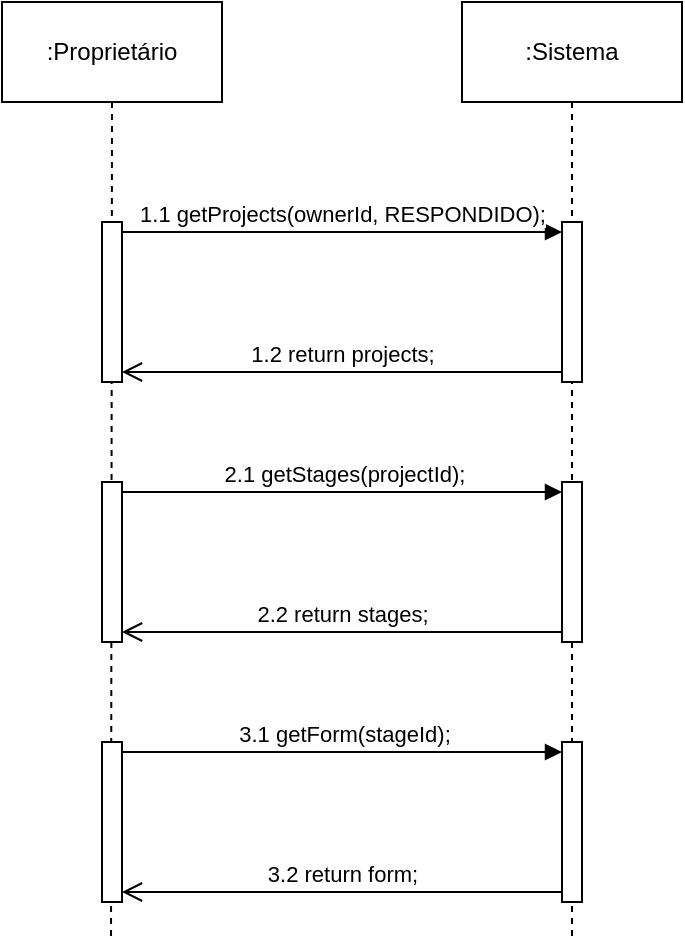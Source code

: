 <mxfile version="21.6.8" type="device">
  <diagram name="Página-1" id="P35rL5MEpzTcqfIsnOEu">
    <mxGraphModel dx="989" dy="577" grid="1" gridSize="10" guides="1" tooltips="1" connect="1" arrows="1" fold="1" page="1" pageScale="1" pageWidth="827" pageHeight="1169" math="0" shadow="0">
      <root>
        <mxCell id="0" />
        <mxCell id="1" parent="0" />
        <mxCell id="t17O7ftX9juy4m_Ol9sP-1" style="edgeStyle=orthogonalEdgeStyle;rounded=0;orthogonalLoop=1;jettySize=auto;html=1;endArrow=none;endFill=0;dashed=1;exitX=0.5;exitY=1;exitDx=0;exitDy=0;" edge="1" parent="1" source="t17O7ftX9juy4m_Ol9sP-2">
          <mxGeometry relative="1" as="geometry">
            <mxPoint x="298.51" y="550" as="targetPoint" />
            <mxPoint x="299.499" y="50" as="sourcePoint" />
          </mxGeometry>
        </mxCell>
        <mxCell id="t17O7ftX9juy4m_Ol9sP-2" value=":Proprietário" style="html=1;whiteSpace=wrap;" vertex="1" parent="1">
          <mxGeometry x="244" y="80" width="110" height="50" as="geometry" />
        </mxCell>
        <mxCell id="t17O7ftX9juy4m_Ol9sP-3" style="edgeStyle=orthogonalEdgeStyle;rounded=0;orthogonalLoop=1;jettySize=auto;html=1;dashed=1;endArrow=none;endFill=0;" edge="1" parent="1" source="t17O7ftX9juy4m_Ol9sP-4">
          <mxGeometry relative="1" as="geometry">
            <mxPoint x="529" y="550" as="targetPoint" />
          </mxGeometry>
        </mxCell>
        <mxCell id="t17O7ftX9juy4m_Ol9sP-4" value=":Sistema" style="html=1;whiteSpace=wrap;" vertex="1" parent="1">
          <mxGeometry x="474" y="80" width="110" height="50" as="geometry" />
        </mxCell>
        <mxCell id="t17O7ftX9juy4m_Ol9sP-5" value="" style="html=1;points=[[0,0,0,0,5],[0,1,0,0,-5],[1,0,0,0,5],[1,1,0,0,-5]];perimeter=orthogonalPerimeter;outlineConnect=0;targetShapes=umlLifeline;portConstraint=eastwest;newEdgeStyle={&quot;curved&quot;:0,&quot;rounded&quot;:0};" vertex="1" parent="1">
          <mxGeometry x="524" y="190" width="10" height="80" as="geometry" />
        </mxCell>
        <mxCell id="t17O7ftX9juy4m_Ol9sP-6" value="1.1 getProjects(ownerId, RESPONDIDO);" style="html=1;verticalAlign=bottom;endArrow=block;curved=0;rounded=0;entryX=0;entryY=0;entryDx=0;entryDy=5;exitX=1;exitY=0;exitDx=0;exitDy=5;exitPerimeter=0;" edge="1" parent="1" source="t17O7ftX9juy4m_Ol9sP-8" target="t17O7ftX9juy4m_Ol9sP-5">
          <mxGeometry relative="1" as="geometry">
            <mxPoint x="299" y="195" as="sourcePoint" />
            <mxPoint as="offset" />
          </mxGeometry>
        </mxCell>
        <mxCell id="t17O7ftX9juy4m_Ol9sP-7" value="1.2 return projects;" style="html=1;verticalAlign=bottom;endArrow=open;endSize=8;curved=0;rounded=0;exitX=0;exitY=1;exitDx=0;exitDy=-5;entryX=1;entryY=1;entryDx=0;entryDy=-5;entryPerimeter=0;" edge="1" parent="1" source="t17O7ftX9juy4m_Ol9sP-5" target="t17O7ftX9juy4m_Ol9sP-8">
          <mxGeometry relative="1" as="geometry">
            <mxPoint x="299" y="266" as="targetPoint" />
          </mxGeometry>
        </mxCell>
        <mxCell id="t17O7ftX9juy4m_Ol9sP-8" value="" style="html=1;points=[[0,0,0,0,5],[0,1,0,0,-5],[1,0,0,0,5],[1,1,0,0,-5]];perimeter=orthogonalPerimeter;outlineConnect=0;targetShapes=umlLifeline;portConstraint=eastwest;newEdgeStyle={&quot;curved&quot;:0,&quot;rounded&quot;:0};" vertex="1" parent="1">
          <mxGeometry x="294" y="190" width="10" height="80" as="geometry" />
        </mxCell>
        <mxCell id="t17O7ftX9juy4m_Ol9sP-9" value="" style="html=1;points=[[0,0,0,0,5],[0,1,0,0,-5],[1,0,0,0,5],[1,1,0,0,-5]];perimeter=orthogonalPerimeter;outlineConnect=0;targetShapes=umlLifeline;portConstraint=eastwest;newEdgeStyle={&quot;curved&quot;:0,&quot;rounded&quot;:0};" vertex="1" parent="1">
          <mxGeometry x="524" y="320" width="10" height="80" as="geometry" />
        </mxCell>
        <mxCell id="t17O7ftX9juy4m_Ol9sP-10" value="2.1 getStages(projectId);" style="html=1;verticalAlign=bottom;endArrow=block;curved=0;rounded=0;entryX=0;entryY=0;entryDx=0;entryDy=5;exitX=1;exitY=0;exitDx=0;exitDy=5;exitPerimeter=0;" edge="1" parent="1" source="t17O7ftX9juy4m_Ol9sP-12" target="t17O7ftX9juy4m_Ol9sP-9">
          <mxGeometry x="0.003" relative="1" as="geometry">
            <mxPoint x="299" y="325" as="sourcePoint" />
            <mxPoint as="offset" />
          </mxGeometry>
        </mxCell>
        <mxCell id="t17O7ftX9juy4m_Ol9sP-11" value="2.2 return stages;" style="html=1;verticalAlign=bottom;endArrow=open;endSize=8;curved=0;rounded=0;exitX=0;exitY=1;exitDx=0;exitDy=-5;entryX=1;entryY=1;entryDx=0;entryDy=-5;entryPerimeter=0;" edge="1" parent="1" source="t17O7ftX9juy4m_Ol9sP-9" target="t17O7ftX9juy4m_Ol9sP-12">
          <mxGeometry relative="1" as="geometry">
            <mxPoint x="299" y="396" as="targetPoint" />
          </mxGeometry>
        </mxCell>
        <mxCell id="t17O7ftX9juy4m_Ol9sP-12" value="" style="html=1;points=[[0,0,0,0,5],[0,1,0,0,-5],[1,0,0,0,5],[1,1,0,0,-5]];perimeter=orthogonalPerimeter;outlineConnect=0;targetShapes=umlLifeline;portConstraint=eastwest;newEdgeStyle={&quot;curved&quot;:0,&quot;rounded&quot;:0};" vertex="1" parent="1">
          <mxGeometry x="294" y="320" width="10" height="80" as="geometry" />
        </mxCell>
        <mxCell id="t17O7ftX9juy4m_Ol9sP-13" value="" style="html=1;points=[[0,0,0,0,5],[0,1,0,0,-5],[1,0,0,0,5],[1,1,0,0,-5]];perimeter=orthogonalPerimeter;outlineConnect=0;targetShapes=umlLifeline;portConstraint=eastwest;newEdgeStyle={&quot;curved&quot;:0,&quot;rounded&quot;:0};" vertex="1" parent="1">
          <mxGeometry x="524" y="450" width="10" height="80" as="geometry" />
        </mxCell>
        <mxCell id="t17O7ftX9juy4m_Ol9sP-14" value="3.1 getForm(stageId);" style="html=1;verticalAlign=bottom;endArrow=block;curved=0;rounded=0;entryX=0;entryY=0;entryDx=0;entryDy=5;exitX=1;exitY=0;exitDx=0;exitDy=5;exitPerimeter=0;" edge="1" parent="1" source="t17O7ftX9juy4m_Ol9sP-16" target="t17O7ftX9juy4m_Ol9sP-13">
          <mxGeometry x="0.003" relative="1" as="geometry">
            <mxPoint x="299" y="455" as="sourcePoint" />
            <mxPoint as="offset" />
          </mxGeometry>
        </mxCell>
        <mxCell id="t17O7ftX9juy4m_Ol9sP-15" value="3.2 return form;" style="html=1;verticalAlign=bottom;endArrow=open;endSize=8;curved=0;rounded=0;exitX=0;exitY=1;exitDx=0;exitDy=-5;entryX=1;entryY=1;entryDx=0;entryDy=-5;entryPerimeter=0;" edge="1" parent="1" source="t17O7ftX9juy4m_Ol9sP-13" target="t17O7ftX9juy4m_Ol9sP-16">
          <mxGeometry relative="1" as="geometry">
            <mxPoint x="299" y="526" as="targetPoint" />
          </mxGeometry>
        </mxCell>
        <mxCell id="t17O7ftX9juy4m_Ol9sP-16" value="" style="html=1;points=[[0,0,0,0,5],[0,1,0,0,-5],[1,0,0,0,5],[1,1,0,0,-5]];perimeter=orthogonalPerimeter;outlineConnect=0;targetShapes=umlLifeline;portConstraint=eastwest;newEdgeStyle={&quot;curved&quot;:0,&quot;rounded&quot;:0};" vertex="1" parent="1">
          <mxGeometry x="294" y="450" width="10" height="80" as="geometry" />
        </mxCell>
      </root>
    </mxGraphModel>
  </diagram>
</mxfile>
